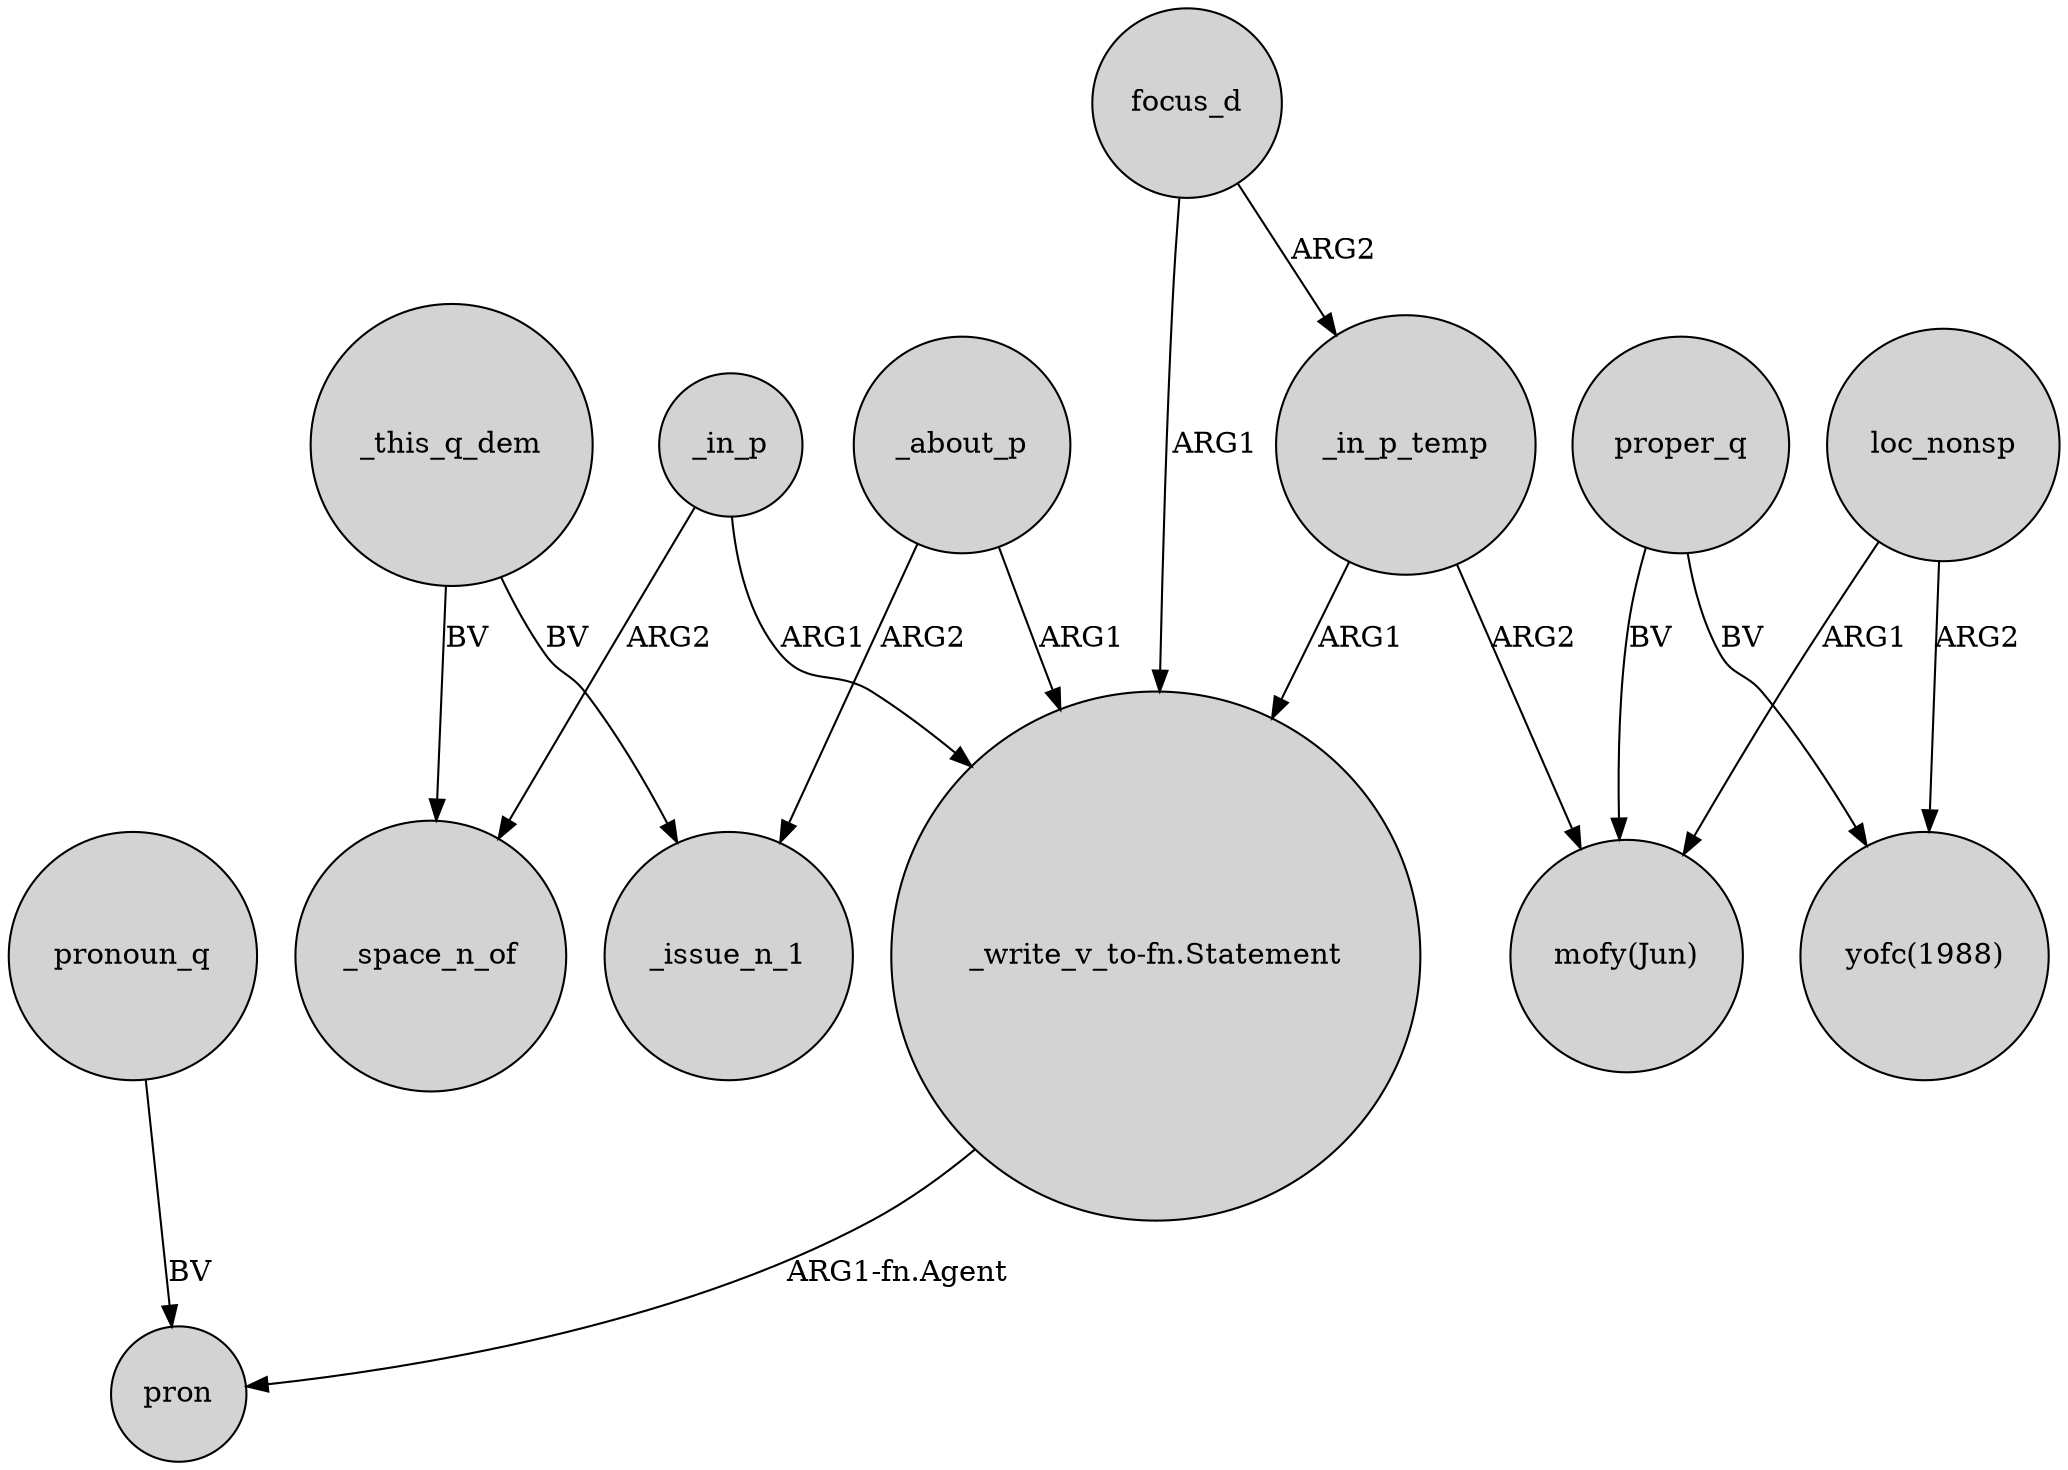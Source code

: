 digraph {
	node [shape=circle style=filled]
	_in_p_temp -> "_write_v_to-fn.Statement" [label=ARG1]
	_in_p -> _space_n_of [label=ARG2]
	_in_p -> "_write_v_to-fn.Statement" [label=ARG1]
	proper_q -> "mofy(Jun)" [label=BV]
	focus_d -> _in_p_temp [label=ARG2]
	loc_nonsp -> "mofy(Jun)" [label=ARG1]
	_about_p -> "_write_v_to-fn.Statement" [label=ARG1]
	_about_p -> _issue_n_1 [label=ARG2]
	focus_d -> "_write_v_to-fn.Statement" [label=ARG1]
	proper_q -> "yofc(1988)" [label=BV]
	_this_q_dem -> _issue_n_1 [label=BV]
	"_write_v_to-fn.Statement" -> pron [label="ARG1-fn.Agent"]
	_this_q_dem -> _space_n_of [label=BV]
	_in_p_temp -> "mofy(Jun)" [label=ARG2]
	loc_nonsp -> "yofc(1988)" [label=ARG2]
	pronoun_q -> pron [label=BV]
}
